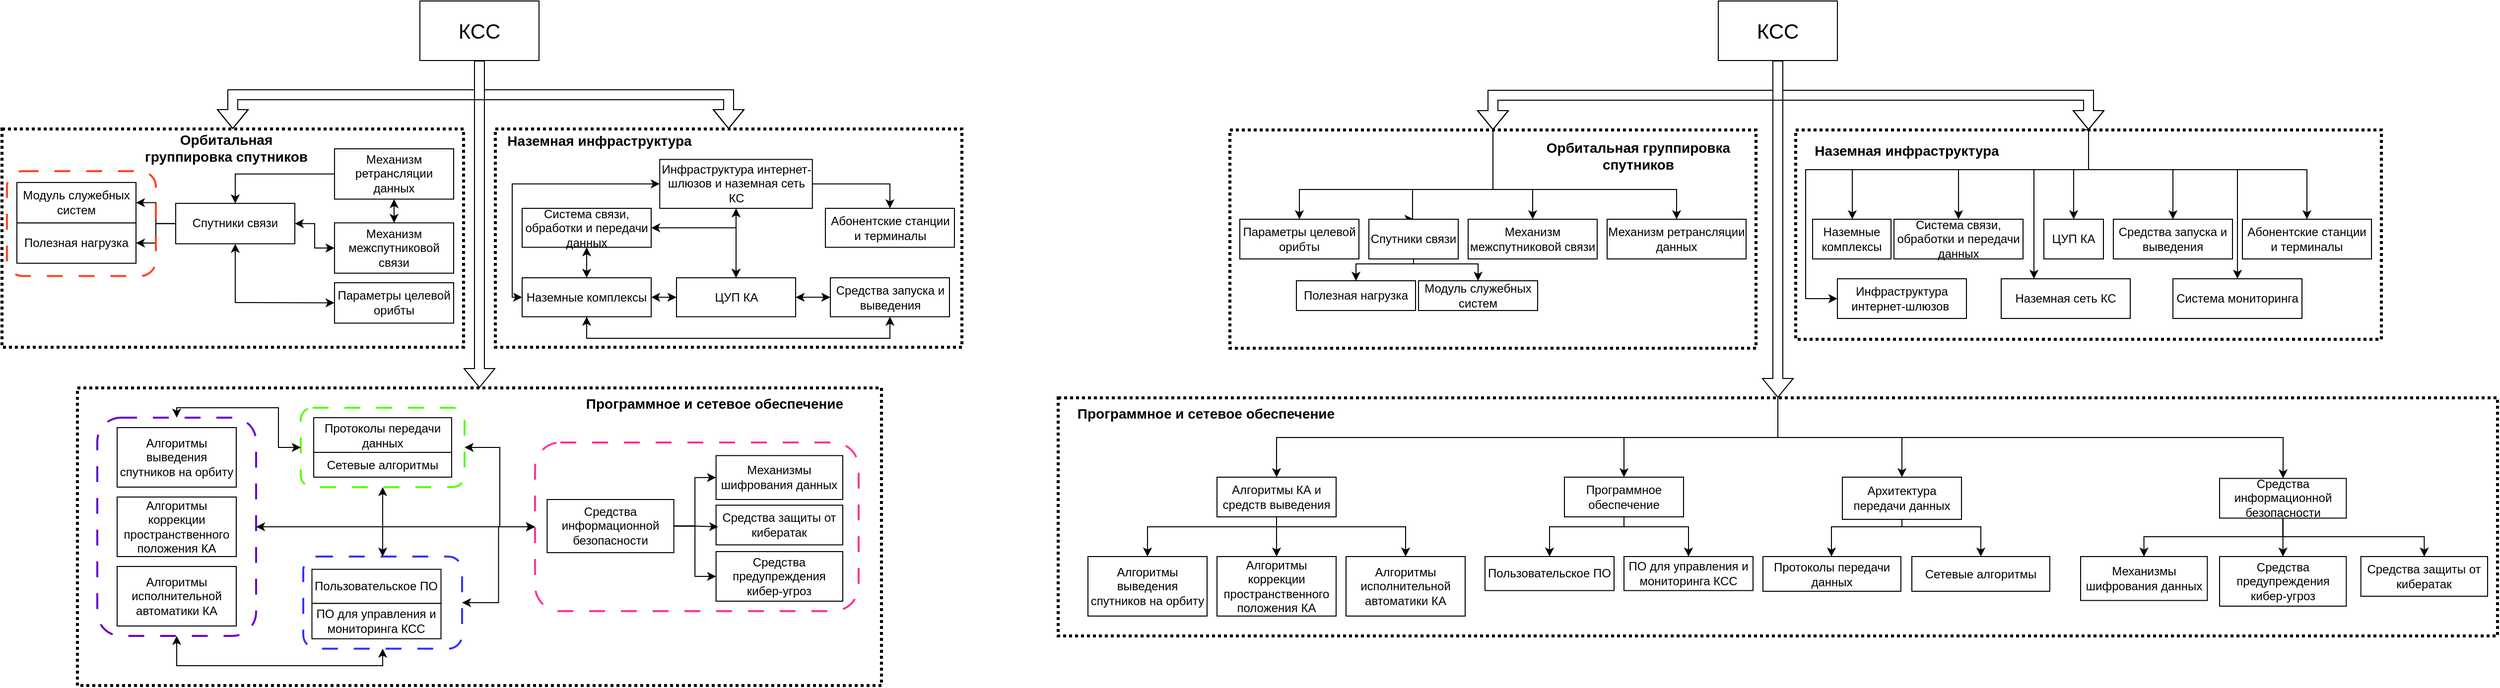 <mxfile version="24.7.14">
  <diagram name="Страница — 1" id="jk7Gp_ShFf1EGiZC76RD">
    <mxGraphModel dx="1634" dy="657" grid="1" gridSize="10" guides="1" tooltips="1" connect="1" arrows="1" fold="1" page="0" pageScale="1" pageWidth="827" pageHeight="1169" math="0" shadow="0">
      <root>
        <mxCell id="0" />
        <mxCell id="1" parent="0" />
        <mxCell id="mWvDDhN56M6IgN8WE3Ld-3" value="" style="rounded=0;whiteSpace=wrap;html=1;fillColor=none;dashed=1;dashPattern=1 1;strokeWidth=3;" parent="1" vertex="1">
          <mxGeometry x="1740" y="210" width="590" height="211" as="geometry" />
        </mxCell>
        <mxCell id="oT39nbBuMpAFQhDl_KzM-54" style="edgeStyle=orthogonalEdgeStyle;rounded=0;orthogonalLoop=1;jettySize=auto;html=1;exitX=0.5;exitY=0;exitDx=0;exitDy=0;entryX=0.5;entryY=0;entryDx=0;entryDy=0;" edge="1" parent="1" source="mWvDDhN56M6IgN8WE3Ld-3" target="mWvDDhN56M6IgN8WE3Ld-14">
          <mxGeometry relative="1" as="geometry">
            <mxPoint x="2032.0" y="210" as="sourcePoint" />
            <mxPoint x="1912" y="300" as="targetPoint" />
            <Array as="points">
              <mxPoint x="2035" y="250" />
              <mxPoint x="1904" y="250" />
            </Array>
          </mxGeometry>
        </mxCell>
        <mxCell id="oT39nbBuMpAFQhDl_KzM-52" style="edgeStyle=orthogonalEdgeStyle;rounded=0;orthogonalLoop=1;jettySize=auto;html=1;exitX=0.5;exitY=0;exitDx=0;exitDy=0;entryX=0.5;entryY=0;entryDx=0;entryDy=0;" edge="1" parent="1" source="mWvDDhN56M6IgN8WE3Ld-3" target="mWvDDhN56M6IgN8WE3Ld-6">
          <mxGeometry relative="1" as="geometry">
            <mxPoint x="2045.0" y="214.48" as="sourcePoint" />
            <mxPoint x="1809.5" y="304.48" as="targetPoint" />
            <Array as="points">
              <mxPoint x="2035" y="250" />
              <mxPoint x="1797" y="250" />
              <mxPoint x="1797" y="300" />
            </Array>
          </mxGeometry>
        </mxCell>
        <mxCell id="oT39nbBuMpAFQhDl_KzM-53" style="edgeStyle=orthogonalEdgeStyle;rounded=0;orthogonalLoop=1;jettySize=auto;html=1;exitX=0.5;exitY=0;exitDx=0;exitDy=0;entryX=0;entryY=0.5;entryDx=0;entryDy=0;" edge="1" parent="1" source="mWvDDhN56M6IgN8WE3Ld-3" target="mWvDDhN56M6IgN8WE3Ld-8">
          <mxGeometry relative="1" as="geometry">
            <Array as="points">
              <mxPoint x="2035" y="250" />
              <mxPoint x="1750" y="250" />
              <mxPoint x="1750" y="380" />
            </Array>
          </mxGeometry>
        </mxCell>
        <mxCell id="Gya7H7WJJC5GkP-YN24k-32" value="" style="group;strokeWidth=4;" parent="1" vertex="1" connectable="0">
          <mxGeometry x="430" y="209" width="470" height="220" as="geometry" />
        </mxCell>
        <mxCell id="Gya7H7WJJC5GkP-YN24k-15" value="" style="rounded=0;whiteSpace=wrap;html=1;fillColor=none;dashed=1;dashPattern=1 1;strokeWidth=3;" parent="Gya7H7WJJC5GkP-YN24k-32" vertex="1">
          <mxGeometry width="470" height="220" as="geometry" />
        </mxCell>
        <mxCell id="Gya7H7WJJC5GkP-YN24k-16" value="&lt;b&gt;&lt;font style=&quot;font-size: 14px;&quot;&gt;Наземная инфраструктура&lt;/font&gt;&lt;/b&gt;" style="rounded=0;whiteSpace=wrap;html=1;fillColor=none;strokeColor=none;" parent="Gya7H7WJJC5GkP-YN24k-32" vertex="1">
          <mxGeometry x="10" width="190" height="23.57" as="geometry" />
        </mxCell>
        <mxCell id="Gya7H7WJJC5GkP-YN24k-17" value="ЦУП КА" style="rounded=0;whiteSpace=wrap;html=1;" parent="Gya7H7WJJC5GkP-YN24k-32" vertex="1">
          <mxGeometry x="182.5" y="150.001" width="120" height="39.286" as="geometry" />
        </mxCell>
        <mxCell id="Gya7H7WJJC5GkP-YN24k-18" value="Наземные комплексы" style="rounded=0;whiteSpace=wrap;html=1;" parent="Gya7H7WJJC5GkP-YN24k-32" vertex="1">
          <mxGeometry x="27" y="150" width="130" height="39.29" as="geometry" />
        </mxCell>
        <mxCell id="Gya7H7WJJC5GkP-YN24k-149" style="edgeStyle=orthogonalEdgeStyle;rounded=0;orthogonalLoop=1;jettySize=auto;html=1;exitX=1;exitY=0.5;exitDx=0;exitDy=0;entryX=0.5;entryY=0;entryDx=0;entryDy=0;" parent="Gya7H7WJJC5GkP-YN24k-32" source="Gya7H7WJJC5GkP-YN24k-19" target="Gya7H7WJJC5GkP-YN24k-23" edge="1">
          <mxGeometry relative="1" as="geometry" />
        </mxCell>
        <mxCell id="Gya7H7WJJC5GkP-YN24k-19" value="Инфраструктура интернет-шлюзов и наземная сеть КС" style="rounded=0;whiteSpace=wrap;html=1;" parent="Gya7H7WJJC5GkP-YN24k-32" vertex="1">
          <mxGeometry x="165.63" y="30.71" width="153.75" height="49.29" as="geometry" />
        </mxCell>
        <mxCell id="Gya7H7WJJC5GkP-YN24k-23" value="Абонентские станции и терминалы" style="rounded=0;whiteSpace=wrap;html=1;" parent="Gya7H7WJJC5GkP-YN24k-32" vertex="1">
          <mxGeometry x="332.5" y="79.999" width="130" height="39.286" as="geometry" />
        </mxCell>
        <mxCell id="Gya7H7WJJC5GkP-YN24k-46" value="Средства запуска и выведения" style="rounded=0;whiteSpace=wrap;html=1;" parent="Gya7H7WJJC5GkP-YN24k-32" vertex="1">
          <mxGeometry x="337.5" y="150.001" width="120" height="39.286" as="geometry" />
        </mxCell>
        <mxCell id="Gya7H7WJJC5GkP-YN24k-71" value="" style="endArrow=classic;startArrow=classic;html=1;rounded=0;entryX=0.5;entryY=0;entryDx=0;entryDy=0;exitX=0.5;exitY=1;exitDx=0;exitDy=0;" parent="Gya7H7WJJC5GkP-YN24k-32" source="Gya7H7WJJC5GkP-YN24k-19" target="Gya7H7WJJC5GkP-YN24k-17" edge="1">
          <mxGeometry width="50" height="50" relative="1" as="geometry">
            <mxPoint x="-280" y="335" as="sourcePoint" />
            <mxPoint x="-230" y="285" as="targetPoint" />
          </mxGeometry>
        </mxCell>
        <mxCell id="Gya7H7WJJC5GkP-YN24k-72" value="" style="endArrow=classic;startArrow=classic;html=1;rounded=0;entryX=1;entryY=0.5;entryDx=0;entryDy=0;exitX=0;exitY=0.5;exitDx=0;exitDy=0;" parent="Gya7H7WJJC5GkP-YN24k-32" source="Gya7H7WJJC5GkP-YN24k-17" target="Gya7H7WJJC5GkP-YN24k-18" edge="1">
          <mxGeometry width="50" height="50" relative="1" as="geometry">
            <mxPoint x="150" y="185" as="sourcePoint" />
            <mxPoint x="200" y="135" as="targetPoint" />
          </mxGeometry>
        </mxCell>
        <mxCell id="Gya7H7WJJC5GkP-YN24k-73" value="" style="endArrow=classic;startArrow=classic;html=1;rounded=0;entryX=0;entryY=0.5;entryDx=0;entryDy=0;exitX=1;exitY=0.5;exitDx=0;exitDy=0;" parent="Gya7H7WJJC5GkP-YN24k-32" source="Gya7H7WJJC5GkP-YN24k-17" target="Gya7H7WJJC5GkP-YN24k-46" edge="1">
          <mxGeometry width="50" height="50" relative="1" as="geometry">
            <mxPoint x="280" y="175" as="sourcePoint" />
            <mxPoint x="330" y="125" as="targetPoint" />
          </mxGeometry>
        </mxCell>
        <mxCell id="Gya7H7WJJC5GkP-YN24k-135" value="Система связи, обработки и передачи данных" style="rounded=0;whiteSpace=wrap;html=1;" parent="Gya7H7WJJC5GkP-YN24k-32" vertex="1">
          <mxGeometry x="27" y="80" width="130" height="39.28" as="geometry" />
        </mxCell>
        <mxCell id="Gya7H7WJJC5GkP-YN24k-137" value="" style="endArrow=classic;startArrow=classic;html=1;rounded=0;exitX=1;exitY=0.5;exitDx=0;exitDy=0;entryX=0.5;entryY=0;entryDx=0;entryDy=0;edgeStyle=orthogonalEdgeStyle;" parent="Gya7H7WJJC5GkP-YN24k-32" source="Gya7H7WJJC5GkP-YN24k-135" target="Gya7H7WJJC5GkP-YN24k-17" edge="1">
          <mxGeometry width="50" height="50" relative="1" as="geometry">
            <mxPoint x="190" y="135" as="sourcePoint" />
            <mxPoint x="240" y="85" as="targetPoint" />
          </mxGeometry>
        </mxCell>
        <mxCell id="Gya7H7WJJC5GkP-YN24k-138" value="" style="endArrow=classic;startArrow=classic;html=1;rounded=0;entryX=0.5;entryY=1;entryDx=0;entryDy=0;exitX=0.5;exitY=0;exitDx=0;exitDy=0;" parent="Gya7H7WJJC5GkP-YN24k-32" source="Gya7H7WJJC5GkP-YN24k-18" target="Gya7H7WJJC5GkP-YN24k-135" edge="1">
          <mxGeometry width="50" height="50" relative="1" as="geometry">
            <mxPoint x="60" y="165" as="sourcePoint" />
            <mxPoint x="110" y="115" as="targetPoint" />
          </mxGeometry>
        </mxCell>
        <mxCell id="bvQPDH8N0JkaW80LearX-1" value="" style="endArrow=classic;startArrow=classic;html=1;rounded=0;entryX=0;entryY=0.5;entryDx=0;entryDy=0;exitX=0;exitY=0.5;exitDx=0;exitDy=0;edgeStyle=orthogonalEdgeStyle;" parent="Gya7H7WJJC5GkP-YN24k-32" source="Gya7H7WJJC5GkP-YN24k-18" target="Gya7H7WJJC5GkP-YN24k-19" edge="1">
          <mxGeometry width="50" height="50" relative="1" as="geometry">
            <mxPoint x="120" y="101" as="sourcePoint" />
            <mxPoint x="170" y="51" as="targetPoint" />
          </mxGeometry>
        </mxCell>
        <mxCell id="bvQPDH8N0JkaW80LearX-2" value="" style="endArrow=classic;startArrow=classic;html=1;rounded=0;entryX=0.5;entryY=1;entryDx=0;entryDy=0;exitX=0.5;exitY=1;exitDx=0;exitDy=0;edgeStyle=orthogonalEdgeStyle;" parent="Gya7H7WJJC5GkP-YN24k-32" source="Gya7H7WJJC5GkP-YN24k-18" target="Gya7H7WJJC5GkP-YN24k-46" edge="1">
          <mxGeometry width="50" height="50" relative="1" as="geometry">
            <mxPoint x="260" y="191" as="sourcePoint" />
            <mxPoint x="310" y="141" as="targetPoint" />
            <Array as="points">
              <mxPoint x="92" y="211" />
              <mxPoint x="398" y="211" />
            </Array>
          </mxGeometry>
        </mxCell>
        <mxCell id="Gya7H7WJJC5GkP-YN24k-130" value="" style="group" parent="1" vertex="1" connectable="0">
          <mxGeometry x="9" y="470" width="810" height="300" as="geometry" />
        </mxCell>
        <mxCell id="Gya7H7WJJC5GkP-YN24k-67" value="" style="group" parent="Gya7H7WJJC5GkP-YN24k-130" vertex="1" connectable="0">
          <mxGeometry width="810" height="300" as="geometry" />
        </mxCell>
        <mxCell id="Gya7H7WJJC5GkP-YN24k-34" value="" style="rounded=0;whiteSpace=wrap;html=1;fillColor=none;dashed=1;dashPattern=1 1;strokeWidth=3;" parent="Gya7H7WJJC5GkP-YN24k-67" vertex="1">
          <mxGeometry width="810" height="300" as="geometry" />
        </mxCell>
        <mxCell id="Gya7H7WJJC5GkP-YN24k-35" value="&lt;b&gt;&lt;font style=&quot;font-size: 14px;&quot;&gt;Программное и сетевое обеспечение&lt;/font&gt;&lt;/b&gt;" style="rounded=0;whiteSpace=wrap;html=1;fillColor=none;strokeColor=none;" parent="Gya7H7WJJC5GkP-YN24k-67" vertex="1">
          <mxGeometry x="511.002" y="0.004" width="261.588" height="32.143" as="geometry" />
        </mxCell>
        <mxCell id="Gya7H7WJJC5GkP-YN24k-80" value="" style="group" parent="Gya7H7WJJC5GkP-YN24k-130" vertex="1" connectable="0">
          <mxGeometry x="20" y="30" width="160" height="220" as="geometry" />
        </mxCell>
        <mxCell id="Gya7H7WJJC5GkP-YN24k-78" value="" style="rounded=1;whiteSpace=wrap;html=1;fillColor=none;strokeColor=#6600CC;strokeWidth=2;dashed=1;dashPattern=8 8;" parent="Gya7H7WJJC5GkP-YN24k-80" vertex="1">
          <mxGeometry width="160" height="220" as="geometry" />
        </mxCell>
        <mxCell id="Gya7H7WJJC5GkP-YN24k-76" value="Алгоритмы выведения спутников на орбиту" style="rounded=0;whiteSpace=wrap;html=1;" parent="Gya7H7WJJC5GkP-YN24k-80" vertex="1">
          <mxGeometry x="20" y="10" width="120" height="60" as="geometry" />
        </mxCell>
        <mxCell id="Gya7H7WJJC5GkP-YN24k-77" value="Алгоритмы коррекции пространственного положения КА" style="rounded=0;whiteSpace=wrap;html=1;" parent="Gya7H7WJJC5GkP-YN24k-80" vertex="1">
          <mxGeometry x="20" y="80" width="120" height="60" as="geometry" />
        </mxCell>
        <mxCell id="Gya7H7WJJC5GkP-YN24k-79" value="Алгоритмы исполнительной автоматики КА" style="rounded=0;whiteSpace=wrap;html=1;" parent="Gya7H7WJJC5GkP-YN24k-80" vertex="1">
          <mxGeometry x="20" y="150" width="120" height="60" as="geometry" />
        </mxCell>
        <mxCell id="Gya7H7WJJC5GkP-YN24k-57" value="" style="group" parent="Gya7H7WJJC5GkP-YN24k-130" vertex="1" connectable="0">
          <mxGeometry x="225" y="170" width="162.5" height="92.86" as="geometry" />
        </mxCell>
        <mxCell id="Gya7H7WJJC5GkP-YN24k-54" value="" style="rounded=1;whiteSpace=wrap;html=1;dashed=1;strokeColor=#3333FF;fillColor=none;dashPattern=8 8;strokeWidth=2;" parent="Gya7H7WJJC5GkP-YN24k-57" vertex="1">
          <mxGeometry x="2.5" width="160" height="92.86" as="geometry" />
        </mxCell>
        <mxCell id="Gya7H7WJJC5GkP-YN24k-40" value="ПО для управления и мониторинга КСС" style="rounded=0;whiteSpace=wrap;html=1;" parent="Gya7H7WJJC5GkP-YN24k-57" vertex="1">
          <mxGeometry x="11.25" y="47.15" width="130" height="35.71" as="geometry" />
        </mxCell>
        <mxCell id="Gya7H7WJJC5GkP-YN24k-39" value="Пользовательское ПО" style="rounded=0;whiteSpace=wrap;html=1;" parent="Gya7H7WJJC5GkP-YN24k-57" vertex="1">
          <mxGeometry x="11.25" y="12.86" width="130" height="34.28" as="geometry" />
        </mxCell>
        <mxCell id="Gya7H7WJJC5GkP-YN24k-66" value="" style="endArrow=classic;startArrow=classic;html=1;rounded=0;exitX=0.5;exitY=0;exitDx=0;exitDy=0;entryX=0.5;entryY=1;entryDx=0;entryDy=0;" parent="Gya7H7WJJC5GkP-YN24k-130" source="Gya7H7WJJC5GkP-YN24k-54" target="Gya7H7WJJC5GkP-YN24k-52" edge="1">
          <mxGeometry width="50" height="50" relative="1" as="geometry">
            <mxPoint x="500" y="110" as="sourcePoint" />
            <mxPoint x="320" y="120" as="targetPoint" />
          </mxGeometry>
        </mxCell>
        <mxCell id="Gya7H7WJJC5GkP-YN24k-124" style="edgeStyle=orthogonalEdgeStyle;rounded=0;orthogonalLoop=1;jettySize=auto;html=1;entryX=0;entryY=0.5;entryDx=0;entryDy=0;startArrow=classic;startFill=1;" parent="Gya7H7WJJC5GkP-YN24k-130" source="Gya7H7WJJC5GkP-YN24k-52" target="Gya7H7WJJC5GkP-YN24k-63" edge="1">
          <mxGeometry relative="1" as="geometry" />
        </mxCell>
        <mxCell id="Gya7H7WJJC5GkP-YN24k-52" value="" style="rounded=1;whiteSpace=wrap;html=1;fillColor=none;strokeColor=#58FF05;strokeWidth=2;dashed=1;dashPattern=8 8;" parent="Gya7H7WJJC5GkP-YN24k-130" vertex="1">
          <mxGeometry x="225" y="20" width="165" height="80" as="geometry" />
        </mxCell>
        <mxCell id="Gya7H7WJJC5GkP-YN24k-36" value="Протоколы передачи данных" style="rounded=0;whiteSpace=wrap;html=1;" parent="Gya7H7WJJC5GkP-YN24k-130" vertex="1">
          <mxGeometry x="238.026" y="30" width="138.947" height="35" as="geometry" />
        </mxCell>
        <mxCell id="Gya7H7WJJC5GkP-YN24k-37" value="Сетевые алгоритмы" style="rounded=0;whiteSpace=wrap;html=1;" parent="Gya7H7WJJC5GkP-YN24k-130" vertex="1">
          <mxGeometry x="238.026" y="65" width="138.947" height="25" as="geometry" />
        </mxCell>
        <mxCell id="Gya7H7WJJC5GkP-YN24k-122" value="" style="group" parent="Gya7H7WJJC5GkP-YN24k-130" vertex="1" connectable="0">
          <mxGeometry x="461" y="55" width="326" height="170" as="geometry" />
        </mxCell>
        <mxCell id="Gya7H7WJJC5GkP-YN24k-63" value="" style="rounded=1;whiteSpace=wrap;html=1;gradientColor=none;fillColor=none;strokeWidth=2;dashed=1;strokeColor=#FF3399;dashPattern=8 8;" parent="Gya7H7WJJC5GkP-YN24k-122" vertex="1">
          <mxGeometry width="326" height="170" as="geometry" />
        </mxCell>
        <mxCell id="Gya7H7WJJC5GkP-YN24k-41" value="Механизмы шифрования данных" style="whiteSpace=wrap;html=1;rounded=0;" parent="Gya7H7WJJC5GkP-YN24k-122" vertex="1">
          <mxGeometry x="182.342" y="13.22" width="127.66" height="44.28" as="geometry" />
        </mxCell>
        <mxCell id="Gya7H7WJJC5GkP-YN24k-44" value="Средства защиты от кибератак" style="whiteSpace=wrap;html=1;rounded=0;container=0;" parent="Gya7H7WJJC5GkP-YN24k-122" vertex="1">
          <mxGeometry x="182.342" y="63.22" width="127.66" height="40" as="geometry" />
        </mxCell>
        <mxCell id="Gya7H7WJJC5GkP-YN24k-120" style="edgeStyle=orthogonalEdgeStyle;rounded=0;orthogonalLoop=1;jettySize=auto;html=1;entryX=0;entryY=0.5;entryDx=0;entryDy=0;" parent="Gya7H7WJJC5GkP-YN24k-122" source="Gya7H7WJJC5GkP-YN24k-38" target="Gya7H7WJJC5GkP-YN24k-116" edge="1">
          <mxGeometry relative="1" as="geometry" />
        </mxCell>
        <mxCell id="Gya7H7WJJC5GkP-YN24k-121" style="edgeStyle=orthogonalEdgeStyle;rounded=0;orthogonalLoop=1;jettySize=auto;html=1;entryX=0;entryY=0.5;entryDx=0;entryDy=0;" parent="Gya7H7WJJC5GkP-YN24k-122" source="Gya7H7WJJC5GkP-YN24k-38" target="Gya7H7WJJC5GkP-YN24k-41" edge="1">
          <mxGeometry relative="1" as="geometry" />
        </mxCell>
        <mxCell id="Gya7H7WJJC5GkP-YN24k-38" value="Средства информационной безопасности" style="rounded=0;whiteSpace=wrap;html=1;" parent="Gya7H7WJJC5GkP-YN24k-122" vertex="1">
          <mxGeometry x="12.169" y="57.497" width="127.66" height="53.571" as="geometry" />
        </mxCell>
        <mxCell id="Gya7H7WJJC5GkP-YN24k-116" value="Средства предупреждения кибер-угроз" style="whiteSpace=wrap;html=1;rounded=0;" parent="Gya7H7WJJC5GkP-YN24k-122" vertex="1">
          <mxGeometry x="182.342" y="110" width="127.66" height="50" as="geometry" />
        </mxCell>
        <mxCell id="Gya7H7WJJC5GkP-YN24k-119" style="edgeStyle=orthogonalEdgeStyle;rounded=0;orthogonalLoop=1;jettySize=auto;html=1;entryX=0.017;entryY=0.548;entryDx=0;entryDy=0;entryPerimeter=0;" parent="Gya7H7WJJC5GkP-YN24k-122" source="Gya7H7WJJC5GkP-YN24k-38" target="Gya7H7WJJC5GkP-YN24k-44" edge="1">
          <mxGeometry relative="1" as="geometry" />
        </mxCell>
        <mxCell id="Gya7H7WJJC5GkP-YN24k-126" style="edgeStyle=orthogonalEdgeStyle;rounded=0;orthogonalLoop=1;jettySize=auto;html=1;entryX=0;entryY=0.5;entryDx=0;entryDy=0;startArrow=classic;startFill=1;" parent="Gya7H7WJJC5GkP-YN24k-130" source="Gya7H7WJJC5GkP-YN24k-54" target="Gya7H7WJJC5GkP-YN24k-63" edge="1">
          <mxGeometry relative="1" as="geometry" />
        </mxCell>
        <mxCell id="Gya7H7WJJC5GkP-YN24k-127" value="" style="endArrow=classic;startArrow=classic;html=1;rounded=0;entryX=0;entryY=0.5;entryDx=0;entryDy=0;exitX=0.5;exitY=0;exitDx=0;exitDy=0;edgeStyle=orthogonalEdgeStyle;" parent="Gya7H7WJJC5GkP-YN24k-130" source="Gya7H7WJJC5GkP-YN24k-78" target="Gya7H7WJJC5GkP-YN24k-52" edge="1">
          <mxGeometry width="50" height="50" relative="1" as="geometry">
            <mxPoint x="150" as="sourcePoint" />
            <mxPoint x="200" y="-50" as="targetPoint" />
          </mxGeometry>
        </mxCell>
        <mxCell id="Gya7H7WJJC5GkP-YN24k-128" value="" style="endArrow=classic;startArrow=classic;html=1;rounded=0;entryX=0.5;entryY=1;entryDx=0;entryDy=0;exitX=0.5;exitY=1;exitDx=0;exitDy=0;edgeStyle=orthogonalEdgeStyle;" parent="Gya7H7WJJC5GkP-YN24k-130" source="Gya7H7WJJC5GkP-YN24k-78" target="Gya7H7WJJC5GkP-YN24k-54" edge="1">
          <mxGeometry width="50" height="50" relative="1" as="geometry">
            <mxPoint x="270" y="310" as="sourcePoint" />
            <mxPoint x="320" y="260" as="targetPoint" />
            <Array as="points">
              <mxPoint x="100" y="280" />
              <mxPoint x="307" y="280" />
            </Array>
          </mxGeometry>
        </mxCell>
        <mxCell id="Gya7H7WJJC5GkP-YN24k-129" value="" style="endArrow=classic;startArrow=classic;html=1;rounded=0;exitX=1;exitY=0.5;exitDx=0;exitDy=0;entryX=0;entryY=0.5;entryDx=0;entryDy=0;" parent="Gya7H7WJJC5GkP-YN24k-130" source="Gya7H7WJJC5GkP-YN24k-78" target="Gya7H7WJJC5GkP-YN24k-63" edge="1">
          <mxGeometry width="50" height="50" relative="1" as="geometry">
            <mxPoint x="20" y="450" as="sourcePoint" />
            <mxPoint x="70" y="400" as="targetPoint" />
          </mxGeometry>
        </mxCell>
        <mxCell id="Gya7H7WJJC5GkP-YN24k-143" value="" style="group;strokeWidth=4;" parent="1" vertex="1" connectable="0">
          <mxGeometry x="-67" y="209" width="465" height="220" as="geometry" />
        </mxCell>
        <mxCell id="Gya7H7WJJC5GkP-YN24k-4" value="Полезная нагрузка" style="rounded=0;whiteSpace=wrap;html=1;" parent="Gya7H7WJJC5GkP-YN24k-143" vertex="1">
          <mxGeometry x="15" y="94.646" width="120" height="40.714" as="geometry" />
        </mxCell>
        <mxCell id="Gya7H7WJJC5GkP-YN24k-6" value="Модуль служебных систем" style="rounded=0;whiteSpace=wrap;html=1;" parent="Gya7H7WJJC5GkP-YN24k-143" vertex="1">
          <mxGeometry x="15" y="53.931" width="120" height="40.714" as="geometry" />
        </mxCell>
        <mxCell id="Gya7H7WJJC5GkP-YN24k-13" value="" style="endArrow=classic;startArrow=classic;html=1;rounded=0;entryX=0.5;entryY=1;entryDx=0;entryDy=0;" parent="Gya7H7WJJC5GkP-YN24k-143" source="Gya7H7WJJC5GkP-YN24k-2" target="Gya7H7WJJC5GkP-YN24k-3" edge="1">
          <mxGeometry width="50" height="50" relative="1" as="geometry">
            <mxPoint x="195" y="142.143" as="sourcePoint" />
            <mxPoint x="245" y="108.214" as="targetPoint" />
            <Array as="points">
              <mxPoint x="235" y="175" />
            </Array>
          </mxGeometry>
        </mxCell>
        <mxCell id="Gya7H7WJJC5GkP-YN24k-5" value="" style="edgeStyle=orthogonalEdgeStyle;rounded=0;orthogonalLoop=1;jettySize=auto;html=1;" parent="Gya7H7WJJC5GkP-YN24k-143" source="Gya7H7WJJC5GkP-YN24k-3" target="Gya7H7WJJC5GkP-YN24k-4" edge="1">
          <mxGeometry relative="1" as="geometry" />
        </mxCell>
        <mxCell id="Gya7H7WJJC5GkP-YN24k-7" value="" style="edgeStyle=orthogonalEdgeStyle;rounded=0;orthogonalLoop=1;jettySize=auto;html=1;entryX=1;entryY=0.5;entryDx=0;entryDy=0;" parent="Gya7H7WJJC5GkP-YN24k-143" source="Gya7H7WJJC5GkP-YN24k-3" target="Gya7H7WJJC5GkP-YN24k-6" edge="1">
          <mxGeometry relative="1" as="geometry" />
        </mxCell>
        <mxCell id="Gya7H7WJJC5GkP-YN24k-14" value="" style="endArrow=classic;startArrow=classic;html=1;rounded=0;entryX=0;entryY=0.5;entryDx=0;entryDy=0;exitX=1;exitY=0.5;exitDx=0;exitDy=0;edgeStyle=orthogonalEdgeStyle;" parent="Gya7H7WJJC5GkP-YN24k-143" source="Gya7H7WJJC5GkP-YN24k-3" target="Gya7H7WJJC5GkP-YN24k-8" edge="1">
          <mxGeometry width="50" height="50" relative="1" as="geometry">
            <mxPoint x="245" y="135.357" as="sourcePoint" />
            <mxPoint x="245" y="108.214" as="targetPoint" />
          </mxGeometry>
        </mxCell>
        <mxCell id="Gya7H7WJJC5GkP-YN24k-2" value="Параметры целевой орибты" style="rounded=0;whiteSpace=wrap;html=1;" parent="Gya7H7WJJC5GkP-YN24k-143" vertex="1">
          <mxGeometry x="335" y="155.001" width="120" height="40.714" as="geometry" />
        </mxCell>
        <mxCell id="Gya7H7WJJC5GkP-YN24k-133" style="edgeStyle=orthogonalEdgeStyle;rounded=0;orthogonalLoop=1;jettySize=auto;html=1;exitX=0.5;exitY=0;exitDx=0;exitDy=0;startArrow=classic;startFill=1;" parent="Gya7H7WJJC5GkP-YN24k-143" source="Gya7H7WJJC5GkP-YN24k-8" target="Gya7H7WJJC5GkP-YN24k-132" edge="1">
          <mxGeometry relative="1" as="geometry" />
        </mxCell>
        <mxCell id="Gya7H7WJJC5GkP-YN24k-8" value="Механизм межспутниковой связи" style="rounded=0;whiteSpace=wrap;html=1;" parent="Gya7H7WJJC5GkP-YN24k-143" vertex="1">
          <mxGeometry x="335" y="94.65" width="120" height="50.72" as="geometry" />
        </mxCell>
        <mxCell id="Gya7H7WJJC5GkP-YN24k-3" value="Спутники связи" style="rounded=0;whiteSpace=wrap;html=1;" parent="Gya7H7WJJC5GkP-YN24k-143" vertex="1">
          <mxGeometry x="175" y="75.004" width="120" height="40.714" as="geometry" />
        </mxCell>
        <mxCell id="Gya7H7WJJC5GkP-YN24k-134" style="edgeStyle=orthogonalEdgeStyle;rounded=0;orthogonalLoop=1;jettySize=auto;html=1;exitX=0;exitY=0.5;exitDx=0;exitDy=0;" parent="Gya7H7WJJC5GkP-YN24k-143" source="Gya7H7WJJC5GkP-YN24k-132" target="Gya7H7WJJC5GkP-YN24k-3" edge="1">
          <mxGeometry relative="1" as="geometry" />
        </mxCell>
        <mxCell id="Gya7H7WJJC5GkP-YN24k-132" value="Механизм ретрансляции данных" style="rounded=0;whiteSpace=wrap;html=1;" parent="Gya7H7WJJC5GkP-YN24k-143" vertex="1">
          <mxGeometry x="335" y="20" width="120" height="50.72" as="geometry" />
        </mxCell>
        <mxCell id="Gya7H7WJJC5GkP-YN24k-1" value="" style="rounded=0;whiteSpace=wrap;html=1;fillColor=none;dashed=1;dashPattern=1 1;strokeWidth=3;" parent="Gya7H7WJJC5GkP-YN24k-143" vertex="1">
          <mxGeometry width="465" height="220" as="geometry" />
        </mxCell>
        <mxCell id="Gya7H7WJJC5GkP-YN24k-49" value="" style="rounded=1;whiteSpace=wrap;html=1;fillColor=none;strokeColor=#FF441F;strokeWidth=2;dashed=1;dashPattern=8 8;" parent="Gya7H7WJJC5GkP-YN24k-143" vertex="1">
          <mxGeometry x="5" y="42.51" width="150" height="105.71" as="geometry" />
        </mxCell>
        <mxCell id="Gya7H7WJJC5GkP-YN24k-10" value="&lt;b&gt;&lt;font style=&quot;font-size: 14px;&quot;&gt;Орбитальная группировка спутников&lt;/font&gt;&lt;/b&gt;" style="rounded=0;whiteSpace=wrap;html=1;fillColor=none;strokeColor=none;" parent="Gya7H7WJJC5GkP-YN24k-143" vertex="1">
          <mxGeometry x="141" y="9.0" width="170" height="20.357" as="geometry" />
        </mxCell>
        <mxCell id="Gya7H7WJJC5GkP-YN24k-146" style="edgeStyle=orthogonalEdgeStyle;rounded=0;orthogonalLoop=1;jettySize=auto;html=1;startArrow=none;startFill=0;shape=flexArrow;" parent="1" source="Gya7H7WJJC5GkP-YN24k-144" target="Gya7H7WJJC5GkP-YN24k-34" edge="1">
          <mxGeometry relative="1" as="geometry" />
        </mxCell>
        <mxCell id="Gya7H7WJJC5GkP-YN24k-147" style="edgeStyle=orthogonalEdgeStyle;rounded=0;orthogonalLoop=1;jettySize=auto;html=1;exitX=0.5;exitY=1;exitDx=0;exitDy=0;entryX=0.5;entryY=0;entryDx=0;entryDy=0;shape=flexArrow;" parent="1" source="Gya7H7WJJC5GkP-YN24k-144" target="Gya7H7WJJC5GkP-YN24k-1" edge="1">
          <mxGeometry relative="1" as="geometry" />
        </mxCell>
        <mxCell id="Gya7H7WJJC5GkP-YN24k-148" style="edgeStyle=orthogonalEdgeStyle;rounded=0;orthogonalLoop=1;jettySize=auto;html=1;exitX=0.5;exitY=1;exitDx=0;exitDy=0;entryX=0.5;entryY=0;entryDx=0;entryDy=0;shape=flexArrow;" parent="1" source="Gya7H7WJJC5GkP-YN24k-144" target="Gya7H7WJJC5GkP-YN24k-15" edge="1">
          <mxGeometry relative="1" as="geometry" />
        </mxCell>
        <mxCell id="Gya7H7WJJC5GkP-YN24k-144" value="&lt;font style=&quot;font-size: 21px;&quot;&gt;КСС&lt;/font&gt;" style="rounded=0;whiteSpace=wrap;html=1;" parent="1" vertex="1">
          <mxGeometry x="354" y="80" width="120" height="60" as="geometry" />
        </mxCell>
        <mxCell id="mWvDDhN56M6IgN8WE3Ld-67" style="edgeStyle=orthogonalEdgeStyle;rounded=0;orthogonalLoop=1;jettySize=auto;html=1;exitX=0.5;exitY=1;exitDx=0;exitDy=0;shape=flexArrow;" parent="1" source="mWvDDhN56M6IgN8WE3Ld-69" target="mWvDDhN56M6IgN8WE3Ld-63" edge="1">
          <mxGeometry relative="1" as="geometry" />
        </mxCell>
        <mxCell id="mWvDDhN56M6IgN8WE3Ld-68" style="edgeStyle=orthogonalEdgeStyle;rounded=0;orthogonalLoop=1;jettySize=auto;html=1;exitX=0.5;exitY=1;exitDx=0;exitDy=0;shape=flexArrow;" parent="1" source="mWvDDhN56M6IgN8WE3Ld-69" target="mWvDDhN56M6IgN8WE3Ld-3" edge="1">
          <mxGeometry relative="1" as="geometry" />
        </mxCell>
        <mxCell id="oT39nbBuMpAFQhDl_KzM-32" style="edgeStyle=orthogonalEdgeStyle;rounded=0;orthogonalLoop=1;jettySize=auto;html=1;entryX=0.5;entryY=0;entryDx=0;entryDy=0;shape=flexArrow;" edge="1" parent="1" source="mWvDDhN56M6IgN8WE3Ld-69" target="mWvDDhN56M6IgN8WE3Ld-21">
          <mxGeometry relative="1" as="geometry" />
        </mxCell>
        <mxCell id="mWvDDhN56M6IgN8WE3Ld-69" value="&lt;font style=&quot;font-size: 21px;&quot;&gt;КСС&lt;/font&gt;" style="rounded=0;whiteSpace=wrap;html=1;" parent="1" vertex="1">
          <mxGeometry x="1662" y="80" width="120" height="60" as="geometry" />
        </mxCell>
        <mxCell id="oT39nbBuMpAFQhDl_KzM-31" value="" style="group" vertex="1" connectable="0" parent="1">
          <mxGeometry x="997" y="480" width="1450" height="240" as="geometry" />
        </mxCell>
        <mxCell id="oT39nbBuMpAFQhDl_KzM-27" style="edgeStyle=orthogonalEdgeStyle;rounded=0;orthogonalLoop=1;jettySize=auto;html=1;exitX=0.5;exitY=0;exitDx=0;exitDy=0;entryX=0.5;entryY=0;entryDx=0;entryDy=0;" edge="1" parent="oT39nbBuMpAFQhDl_KzM-31" source="mWvDDhN56M6IgN8WE3Ld-21" target="mWvDDhN56M6IgN8WE3Ld-105">
          <mxGeometry relative="1" as="geometry">
            <Array as="points">
              <mxPoint x="725" y="40" />
              <mxPoint x="850" y="40" />
            </Array>
          </mxGeometry>
        </mxCell>
        <mxCell id="oT39nbBuMpAFQhDl_KzM-28" style="edgeStyle=orthogonalEdgeStyle;rounded=0;orthogonalLoop=1;jettySize=auto;html=1;exitX=0.5;exitY=0;exitDx=0;exitDy=0;" edge="1" parent="oT39nbBuMpAFQhDl_KzM-31" source="mWvDDhN56M6IgN8WE3Ld-21" target="mWvDDhN56M6IgN8WE3Ld-108">
          <mxGeometry relative="1" as="geometry">
            <Array as="points">
              <mxPoint x="725" y="40" />
              <mxPoint x="570" y="40" />
            </Array>
          </mxGeometry>
        </mxCell>
        <mxCell id="oT39nbBuMpAFQhDl_KzM-29" style="edgeStyle=orthogonalEdgeStyle;rounded=0;orthogonalLoop=1;jettySize=auto;html=1;exitX=0.5;exitY=0;exitDx=0;exitDy=0;" edge="1" parent="oT39nbBuMpAFQhDl_KzM-31" source="mWvDDhN56M6IgN8WE3Ld-21" target="mWvDDhN56M6IgN8WE3Ld-43">
          <mxGeometry relative="1" as="geometry">
            <Array as="points">
              <mxPoint x="725" y="40" />
              <mxPoint x="1234" y="40" />
            </Array>
          </mxGeometry>
        </mxCell>
        <mxCell id="oT39nbBuMpAFQhDl_KzM-30" style="edgeStyle=orthogonalEdgeStyle;rounded=0;orthogonalLoop=1;jettySize=auto;html=1;exitX=0.5;exitY=0;exitDx=0;exitDy=0;entryX=0.5;entryY=0;entryDx=0;entryDy=0;" edge="1" parent="oT39nbBuMpAFQhDl_KzM-31" source="mWvDDhN56M6IgN8WE3Ld-21" target="oT39nbBuMpAFQhDl_KzM-7">
          <mxGeometry relative="1" as="geometry">
            <Array as="points">
              <mxPoint x="725" y="40" />
              <mxPoint x="220" y="40" />
            </Array>
          </mxGeometry>
        </mxCell>
        <mxCell id="mWvDDhN56M6IgN8WE3Ld-21" value="" style="rounded=0;whiteSpace=wrap;html=1;fillColor=none;dashed=1;dashPattern=1 1;strokeWidth=3;container=0;" parent="oT39nbBuMpAFQhDl_KzM-31" vertex="1">
          <mxGeometry width="1450" height="240" as="geometry" />
        </mxCell>
        <mxCell id="mWvDDhN56M6IgN8WE3Ld-35" value="Протоколы передачи данных" style="rounded=0;whiteSpace=wrap;html=1;container=0;" parent="oT39nbBuMpAFQhDl_KzM-31" vertex="1">
          <mxGeometry x="709.996" y="160" width="138.947" height="35" as="geometry" />
        </mxCell>
        <mxCell id="mWvDDhN56M6IgN8WE3Ld-22" value="&lt;b&gt;&lt;font style=&quot;font-size: 14px;&quot;&gt;Программное и сетевое обеспечение&lt;/font&gt;&lt;/b&gt;" style="rounded=0;whiteSpace=wrap;html=1;fillColor=none;strokeColor=none;container=0;" parent="oT39nbBuMpAFQhDl_KzM-31" vertex="1">
          <mxGeometry x="18.412" y="0.004" width="261.588" height="32.143" as="geometry" />
        </mxCell>
        <mxCell id="mWvDDhN56M6IgN8WE3Ld-39" value="Механизмы шифрования данных" style="whiteSpace=wrap;html=1;rounded=0;container=0;" parent="oT39nbBuMpAFQhDl_KzM-31" vertex="1">
          <mxGeometry x="1030.002" y="160" width="127.66" height="44.28" as="geometry" />
        </mxCell>
        <mxCell id="mWvDDhN56M6IgN8WE3Ld-40" value="Средства защиты от кибератак" style="whiteSpace=wrap;html=1;rounded=0;container=0;" parent="oT39nbBuMpAFQhDl_KzM-31" vertex="1">
          <mxGeometry x="1312.342" y="160" width="127.66" height="40" as="geometry" />
        </mxCell>
        <mxCell id="oT39nbBuMpAFQhDl_KzM-15" style="edgeStyle=orthogonalEdgeStyle;rounded=0;orthogonalLoop=1;jettySize=auto;html=1;entryX=0.5;entryY=0;entryDx=0;entryDy=0;" edge="1" parent="oT39nbBuMpAFQhDl_KzM-31" source="mWvDDhN56M6IgN8WE3Ld-43" target="mWvDDhN56M6IgN8WE3Ld-39">
          <mxGeometry relative="1" as="geometry">
            <Array as="points">
              <mxPoint x="1234" y="140" />
              <mxPoint x="1094" y="140" />
            </Array>
          </mxGeometry>
        </mxCell>
        <mxCell id="oT39nbBuMpAFQhDl_KzM-16" style="edgeStyle=orthogonalEdgeStyle;rounded=0;orthogonalLoop=1;jettySize=auto;html=1;" edge="1" parent="oT39nbBuMpAFQhDl_KzM-31" source="mWvDDhN56M6IgN8WE3Ld-43" target="mWvDDhN56M6IgN8WE3Ld-44">
          <mxGeometry relative="1" as="geometry" />
        </mxCell>
        <mxCell id="oT39nbBuMpAFQhDl_KzM-19" style="edgeStyle=orthogonalEdgeStyle;rounded=0;orthogonalLoop=1;jettySize=auto;html=1;entryX=0.5;entryY=0;entryDx=0;entryDy=0;" edge="1" parent="oT39nbBuMpAFQhDl_KzM-31" source="mWvDDhN56M6IgN8WE3Ld-43" target="mWvDDhN56M6IgN8WE3Ld-40">
          <mxGeometry relative="1" as="geometry">
            <Array as="points">
              <mxPoint x="1234" y="140" />
              <mxPoint x="1376" y="140" />
            </Array>
          </mxGeometry>
        </mxCell>
        <mxCell id="mWvDDhN56M6IgN8WE3Ld-43" value="Средства информационной безопасности" style="rounded=0;whiteSpace=wrap;html=1;container=0;" parent="oT39nbBuMpAFQhDl_KzM-31" vertex="1">
          <mxGeometry x="1170" y="81.25" width="127.66" height="40" as="geometry" />
        </mxCell>
        <mxCell id="mWvDDhN56M6IgN8WE3Ld-44" value="Средства предупреждения кибер-угроз" style="whiteSpace=wrap;html=1;rounded=0;container=0;" parent="oT39nbBuMpAFQhDl_KzM-31" vertex="1">
          <mxGeometry x="1170" y="160" width="127.66" height="50" as="geometry" />
        </mxCell>
        <mxCell id="mWvDDhN56M6IgN8WE3Ld-25" value="Алгоритмы выведения спутников на орбиту" style="rounded=0;whiteSpace=wrap;html=1;container=0;" parent="oT39nbBuMpAFQhDl_KzM-31" vertex="1">
          <mxGeometry x="30" y="160" width="120" height="60" as="geometry" />
        </mxCell>
        <mxCell id="mWvDDhN56M6IgN8WE3Ld-26" value="Алгоритмы коррекции пространственного положения КА" style="rounded=0;whiteSpace=wrap;html=1;container=0;" parent="oT39nbBuMpAFQhDl_KzM-31" vertex="1">
          <mxGeometry x="160" y="160" width="120" height="60" as="geometry" />
        </mxCell>
        <mxCell id="mWvDDhN56M6IgN8WE3Ld-27" value="Алгоритмы исполнительной автоматики КА" style="rounded=0;whiteSpace=wrap;html=1;container=0;" parent="oT39nbBuMpAFQhDl_KzM-31" vertex="1">
          <mxGeometry x="290" y="160" width="120" height="60" as="geometry" />
        </mxCell>
        <mxCell id="mWvDDhN56M6IgN8WE3Ld-106" style="edgeStyle=orthogonalEdgeStyle;rounded=0;orthogonalLoop=1;jettySize=auto;html=1;" parent="oT39nbBuMpAFQhDl_KzM-31" source="mWvDDhN56M6IgN8WE3Ld-105" target="mWvDDhN56M6IgN8WE3Ld-35" edge="1">
          <mxGeometry relative="1" as="geometry">
            <Array as="points">
              <mxPoint x="850" y="130" />
              <mxPoint x="779" y="130" />
            </Array>
          </mxGeometry>
        </mxCell>
        <mxCell id="oT39nbBuMpAFQhDl_KzM-14" style="edgeStyle=orthogonalEdgeStyle;rounded=0;orthogonalLoop=1;jettySize=auto;html=1;entryX=0.5;entryY=0;entryDx=0;entryDy=0;" edge="1" parent="oT39nbBuMpAFQhDl_KzM-31" source="mWvDDhN56M6IgN8WE3Ld-105" target="oT39nbBuMpAFQhDl_KzM-13">
          <mxGeometry relative="1" as="geometry">
            <Array as="points">
              <mxPoint x="850" y="130" />
              <mxPoint x="930" y="130" />
            </Array>
          </mxGeometry>
        </mxCell>
        <mxCell id="mWvDDhN56M6IgN8WE3Ld-105" value="Архитектура передачи данных" style="rounded=0;whiteSpace=wrap;html=1;" parent="oT39nbBuMpAFQhDl_KzM-31" vertex="1">
          <mxGeometry x="790" y="80" width="120" height="42.5" as="geometry" />
        </mxCell>
        <mxCell id="oT39nbBuMpAFQhDl_KzM-6" value="" style="group" vertex="1" connectable="0" parent="oT39nbBuMpAFQhDl_KzM-31">
          <mxGeometry x="430" y="80" width="270" height="105.35" as="geometry" />
        </mxCell>
        <mxCell id="mWvDDhN56M6IgN8WE3Ld-31" value="Пользовательское ПО" style="rounded=0;whiteSpace=wrap;html=1;container=0;" parent="oT39nbBuMpAFQhDl_KzM-6" vertex="1">
          <mxGeometry y="80.0" width="130" height="34.28" as="geometry" />
        </mxCell>
        <mxCell id="oT39nbBuMpAFQhDl_KzM-1" style="edgeStyle=orthogonalEdgeStyle;rounded=0;orthogonalLoop=1;jettySize=auto;html=1;" edge="1" parent="oT39nbBuMpAFQhDl_KzM-6" source="mWvDDhN56M6IgN8WE3Ld-108" target="mWvDDhN56M6IgN8WE3Ld-31">
          <mxGeometry relative="1" as="geometry">
            <Array as="points">
              <mxPoint x="140" y="50" />
              <mxPoint x="65" y="50" />
            </Array>
          </mxGeometry>
        </mxCell>
        <mxCell id="oT39nbBuMpAFQhDl_KzM-5" style="edgeStyle=orthogonalEdgeStyle;rounded=0;orthogonalLoop=1;jettySize=auto;html=1;" edge="1" parent="oT39nbBuMpAFQhDl_KzM-6" source="mWvDDhN56M6IgN8WE3Ld-108" target="oT39nbBuMpAFQhDl_KzM-3">
          <mxGeometry relative="1" as="geometry">
            <Array as="points">
              <mxPoint x="140" y="50" />
              <mxPoint x="205" y="50" />
            </Array>
          </mxGeometry>
        </mxCell>
        <mxCell id="mWvDDhN56M6IgN8WE3Ld-108" value="Программное обеспечение" style="rounded=0;whiteSpace=wrap;html=1;" parent="oT39nbBuMpAFQhDl_KzM-6" vertex="1">
          <mxGeometry x="80" width="120" height="40" as="geometry" />
        </mxCell>
        <mxCell id="oT39nbBuMpAFQhDl_KzM-3" value="ПО для управления и мониторинга КСС" style="rounded=0;whiteSpace=wrap;html=1;container=0;" vertex="1" parent="oT39nbBuMpAFQhDl_KzM-6">
          <mxGeometry x="140" y="80.0" width="130" height="34.28" as="geometry" />
        </mxCell>
        <mxCell id="oT39nbBuMpAFQhDl_KzM-8" style="edgeStyle=orthogonalEdgeStyle;rounded=0;orthogonalLoop=1;jettySize=auto;html=1;entryX=0.5;entryY=0;entryDx=0;entryDy=0;" edge="1" parent="oT39nbBuMpAFQhDl_KzM-31" source="oT39nbBuMpAFQhDl_KzM-7" target="mWvDDhN56M6IgN8WE3Ld-25">
          <mxGeometry relative="1" as="geometry">
            <Array as="points">
              <mxPoint x="220" y="130" />
              <mxPoint x="90" y="130" />
            </Array>
          </mxGeometry>
        </mxCell>
        <mxCell id="oT39nbBuMpAFQhDl_KzM-9" style="edgeStyle=orthogonalEdgeStyle;rounded=0;orthogonalLoop=1;jettySize=auto;html=1;" edge="1" parent="oT39nbBuMpAFQhDl_KzM-31" source="oT39nbBuMpAFQhDl_KzM-7" target="mWvDDhN56M6IgN8WE3Ld-26">
          <mxGeometry relative="1" as="geometry" />
        </mxCell>
        <mxCell id="oT39nbBuMpAFQhDl_KzM-12" style="edgeStyle=orthogonalEdgeStyle;rounded=0;orthogonalLoop=1;jettySize=auto;html=1;exitX=0.5;exitY=1;exitDx=0;exitDy=0;" edge="1" parent="oT39nbBuMpAFQhDl_KzM-31" source="oT39nbBuMpAFQhDl_KzM-7" target="mWvDDhN56M6IgN8WE3Ld-27">
          <mxGeometry relative="1" as="geometry">
            <Array as="points">
              <mxPoint x="220" y="130" />
              <mxPoint x="350" y="130" />
            </Array>
          </mxGeometry>
        </mxCell>
        <mxCell id="oT39nbBuMpAFQhDl_KzM-7" value="Алгоритмы КА и средств выведения" style="rounded=0;whiteSpace=wrap;html=1;" vertex="1" parent="oT39nbBuMpAFQhDl_KzM-31">
          <mxGeometry x="160" y="80" width="120" height="40" as="geometry" />
        </mxCell>
        <mxCell id="oT39nbBuMpAFQhDl_KzM-13" value="Сетевые алгоритмы" style="rounded=0;whiteSpace=wrap;html=1;container=0;" vertex="1" parent="oT39nbBuMpAFQhDl_KzM-31">
          <mxGeometry x="859.996" y="160" width="138.947" height="35" as="geometry" />
        </mxCell>
        <mxCell id="oT39nbBuMpAFQhDl_KzM-48" value="" style="group" vertex="1" connectable="0" parent="1">
          <mxGeometry x="1170" y="210" width="530" height="220" as="geometry" />
        </mxCell>
        <mxCell id="mWvDDhN56M6IgN8WE3Ld-63" value="" style="rounded=0;whiteSpace=wrap;html=1;fillColor=none;dashed=1;dashPattern=1 1;strokeWidth=3;" parent="oT39nbBuMpAFQhDl_KzM-48" vertex="1">
          <mxGeometry width="530" height="220" as="geometry" />
        </mxCell>
        <mxCell id="oT39nbBuMpAFQhDl_KzM-41" style="edgeStyle=orthogonalEdgeStyle;rounded=0;orthogonalLoop=1;jettySize=auto;html=1;exitX=0.5;exitY=0;exitDx=0;exitDy=0;entryX=0.5;entryY=0;entryDx=0;entryDy=0;" edge="1" parent="oT39nbBuMpAFQhDl_KzM-48" source="mWvDDhN56M6IgN8WE3Ld-63" target="mWvDDhN56M6IgN8WE3Ld-60">
          <mxGeometry relative="1" as="geometry">
            <Array as="points">
              <mxPoint x="205" y="60" />
              <mxPoint x="184" y="60" />
              <mxPoint x="184" y="87" />
            </Array>
          </mxGeometry>
        </mxCell>
        <mxCell id="mWvDDhN56M6IgN8WE3Ld-82" style="edgeStyle=orthogonalEdgeStyle;rounded=0;orthogonalLoop=1;jettySize=auto;html=1;exitX=0.5;exitY=0;exitDx=0;exitDy=0;entryX=0.5;entryY=0;entryDx=0;entryDy=0;" parent="oT39nbBuMpAFQhDl_KzM-48" source="mWvDDhN56M6IgN8WE3Ld-63" target="mWvDDhN56M6IgN8WE3Ld-57" edge="1">
          <mxGeometry relative="1" as="geometry">
            <Array as="points">
              <mxPoint x="205" y="60" />
              <mxPoint x="72" y="60" />
            </Array>
          </mxGeometry>
        </mxCell>
        <mxCell id="mWvDDhN56M6IgN8WE3Ld-84" style="edgeStyle=orthogonalEdgeStyle;rounded=0;orthogonalLoop=1;jettySize=auto;html=1;exitX=0.5;exitY=0;exitDx=0;exitDy=0;entryX=0.5;entryY=0;entryDx=0;entryDy=0;" parent="oT39nbBuMpAFQhDl_KzM-48" source="mWvDDhN56M6IgN8WE3Ld-63" target="mWvDDhN56M6IgN8WE3Ld-59" edge="1">
          <mxGeometry relative="1" as="geometry">
            <Array as="points">
              <mxPoint x="205" y="60" />
              <mxPoint x="304" y="60" />
            </Array>
          </mxGeometry>
        </mxCell>
        <mxCell id="mWvDDhN56M6IgN8WE3Ld-85" style="edgeStyle=orthogonalEdgeStyle;rounded=0;orthogonalLoop=1;jettySize=auto;html=1;exitX=0.5;exitY=0;exitDx=0;exitDy=0;" parent="oT39nbBuMpAFQhDl_KzM-48" source="mWvDDhN56M6IgN8WE3Ld-63" target="mWvDDhN56M6IgN8WE3Ld-62" edge="1">
          <mxGeometry relative="1" as="geometry">
            <Array as="points">
              <mxPoint x="265" y="60" />
              <mxPoint x="450" y="60" />
            </Array>
          </mxGeometry>
        </mxCell>
        <mxCell id="mWvDDhN56M6IgN8WE3Ld-57" value="Параметры целевой орибты" style="rounded=0;whiteSpace=wrap;html=1;" parent="oT39nbBuMpAFQhDl_KzM-48" vertex="1">
          <mxGeometry x="10" y="90" width="120" height="40" as="geometry" />
        </mxCell>
        <mxCell id="mWvDDhN56M6IgN8WE3Ld-59" value="Механизм межспутниковой связи" style="rounded=0;whiteSpace=wrap;html=1;" parent="oT39nbBuMpAFQhDl_KzM-48" vertex="1">
          <mxGeometry x="240" y="90" width="130" height="40" as="geometry" />
        </mxCell>
        <mxCell id="oT39nbBuMpAFQhDl_KzM-45" style="edgeStyle=orthogonalEdgeStyle;rounded=0;orthogonalLoop=1;jettySize=auto;html=1;exitX=0.5;exitY=1;exitDx=0;exitDy=0;entryX=0.5;entryY=0;entryDx=0;entryDy=0;" edge="1" parent="oT39nbBuMpAFQhDl_KzM-48" source="mWvDDhN56M6IgN8WE3Ld-60" target="mWvDDhN56M6IgN8WE3Ld-51">
          <mxGeometry relative="1" as="geometry">
            <Array as="points">
              <mxPoint x="184" y="135" />
              <mxPoint x="126" y="135" />
            </Array>
          </mxGeometry>
        </mxCell>
        <mxCell id="oT39nbBuMpAFQhDl_KzM-47" style="edgeStyle=orthogonalEdgeStyle;rounded=0;orthogonalLoop=1;jettySize=auto;html=1;exitX=0.5;exitY=1;exitDx=0;exitDy=0;entryX=0.5;entryY=0;entryDx=0;entryDy=0;" edge="1" parent="oT39nbBuMpAFQhDl_KzM-48" source="mWvDDhN56M6IgN8WE3Ld-60" target="mWvDDhN56M6IgN8WE3Ld-52">
          <mxGeometry relative="1" as="geometry">
            <Array as="points">
              <mxPoint x="184" y="135" />
              <mxPoint x="249" y="135" />
            </Array>
          </mxGeometry>
        </mxCell>
        <mxCell id="mWvDDhN56M6IgN8WE3Ld-60" value="Спутники связи" style="rounded=0;whiteSpace=wrap;html=1;" parent="oT39nbBuMpAFQhDl_KzM-48" vertex="1">
          <mxGeometry x="140" y="90" width="90" height="40" as="geometry" />
        </mxCell>
        <mxCell id="mWvDDhN56M6IgN8WE3Ld-62" value="Механизм ретрансляции данных" style="rounded=0;whiteSpace=wrap;html=1;" parent="oT39nbBuMpAFQhDl_KzM-48" vertex="1">
          <mxGeometry x="380" y="90" width="140" height="40" as="geometry" />
        </mxCell>
        <mxCell id="mWvDDhN56M6IgN8WE3Ld-65" value="&lt;b&gt;&lt;font style=&quot;font-size: 14px;&quot;&gt;Орбитальная группировка спутников&lt;/font&gt;&lt;/b&gt;" style="rounded=0;whiteSpace=wrap;html=1;fillColor=none;strokeColor=none;" parent="oT39nbBuMpAFQhDl_KzM-48" vertex="1">
          <mxGeometry x="299" y="16" width="225" height="20.36" as="geometry" />
        </mxCell>
        <mxCell id="mWvDDhN56M6IgN8WE3Ld-51" value="Полезная нагрузка" style="rounded=0;whiteSpace=wrap;html=1;" parent="oT39nbBuMpAFQhDl_KzM-48" vertex="1">
          <mxGeometry x="67" y="152" width="120" height="30" as="geometry" />
        </mxCell>
        <mxCell id="mWvDDhN56M6IgN8WE3Ld-52" value="Модуль служебных систем" style="rounded=0;whiteSpace=wrap;html=1;" parent="oT39nbBuMpAFQhDl_KzM-48" vertex="1">
          <mxGeometry x="190" y="152" width="120" height="30" as="geometry" />
        </mxCell>
        <mxCell id="mWvDDhN56M6IgN8WE3Ld-4" value="&lt;b&gt;&lt;font style=&quot;font-size: 14px;&quot;&gt;Наземная инфраструктура&lt;/font&gt;&lt;/b&gt;" style="rounded=0;whiteSpace=wrap;html=1;fillColor=none;strokeColor=none;" parent="1" vertex="1">
          <mxGeometry x="1757" y="219" width="190" height="23.57" as="geometry" />
        </mxCell>
        <mxCell id="mWvDDhN56M6IgN8WE3Ld-5" value="ЦУП КА" style="rounded=0;whiteSpace=wrap;html=1;" parent="1" vertex="1">
          <mxGeometry x="1990" y="300" width="60" height="40" as="geometry" />
        </mxCell>
        <mxCell id="mWvDDhN56M6IgN8WE3Ld-6" value="Наземные комплексы" style="rounded=0;whiteSpace=wrap;html=1;" parent="1" vertex="1">
          <mxGeometry x="1757" y="300" width="79" height="40" as="geometry" />
        </mxCell>
        <mxCell id="mWvDDhN56M6IgN8WE3Ld-8" value="Инфраструктура интернет-шлюзов&amp;nbsp;" style="rounded=0;whiteSpace=wrap;html=1;" parent="1" vertex="1">
          <mxGeometry x="1782" y="360" width="130" height="40" as="geometry" />
        </mxCell>
        <mxCell id="mWvDDhN56M6IgN8WE3Ld-9" value="Абонентские станции и терминалы" style="rounded=0;whiteSpace=wrap;html=1;" parent="1" vertex="1">
          <mxGeometry x="2190" y="300" width="130" height="40" as="geometry" />
        </mxCell>
        <mxCell id="mWvDDhN56M6IgN8WE3Ld-10" value="Средства запуска и выведения" style="rounded=0;whiteSpace=wrap;html=1;" parent="1" vertex="1">
          <mxGeometry x="2060" y="300" width="120" height="40" as="geometry" />
        </mxCell>
        <mxCell id="mWvDDhN56M6IgN8WE3Ld-14" value="Система связи, обработки и передачи данных" style="rounded=0;whiteSpace=wrap;html=1;" parent="1" vertex="1">
          <mxGeometry x="1839" y="300" width="130" height="40" as="geometry" />
        </mxCell>
        <mxCell id="oT39nbBuMpAFQhDl_KzM-33" value="Наземная сеть КС" style="rounded=0;whiteSpace=wrap;html=1;" vertex="1" parent="1">
          <mxGeometry x="1947" y="360" width="130" height="40" as="geometry" />
        </mxCell>
        <mxCell id="oT39nbBuMpAFQhDl_KzM-36" value="Система мониторинга" style="rounded=0;whiteSpace=wrap;html=1;" vertex="1" parent="1">
          <mxGeometry x="2120" y="360" width="130" height="40" as="geometry" />
        </mxCell>
        <mxCell id="oT39nbBuMpAFQhDl_KzM-56" value="" style="endArrow=classic;html=1;rounded=0;entryX=0.5;entryY=0;entryDx=0;entryDy=0;exitX=0.5;exitY=0;exitDx=0;exitDy=0;edgeStyle=orthogonalEdgeStyle;" edge="1" parent="1" source="mWvDDhN56M6IgN8WE3Ld-3" target="mWvDDhN56M6IgN8WE3Ld-5">
          <mxGeometry width="50" height="50" relative="1" as="geometry">
            <mxPoint x="2010" y="300" as="sourcePoint" />
            <mxPoint x="2060" y="250" as="targetPoint" />
            <Array as="points">
              <mxPoint x="2035" y="250" />
              <mxPoint x="2020" y="250" />
            </Array>
          </mxGeometry>
        </mxCell>
        <mxCell id="oT39nbBuMpAFQhDl_KzM-57" value="" style="endArrow=classic;html=1;rounded=0;exitX=0.5;exitY=0;exitDx=0;exitDy=0;entryX=0.5;entryY=0;entryDx=0;entryDy=0;edgeStyle=orthogonalEdgeStyle;" edge="1" parent="1" source="mWvDDhN56M6IgN8WE3Ld-3" target="mWvDDhN56M6IgN8WE3Ld-10">
          <mxGeometry width="50" height="50" relative="1" as="geometry">
            <mxPoint x="2020.28" y="209.98" as="sourcePoint" />
            <mxPoint x="2110" y="299.98" as="targetPoint" />
            <Array as="points">
              <mxPoint x="2035" y="250" />
              <mxPoint x="2120" y="250" />
            </Array>
          </mxGeometry>
        </mxCell>
        <mxCell id="oT39nbBuMpAFQhDl_KzM-58" value="" style="endArrow=classic;html=1;rounded=0;entryX=0.5;entryY=0;entryDx=0;entryDy=0;exitX=0.5;exitY=0;exitDx=0;exitDy=0;edgeStyle=orthogonalEdgeStyle;" edge="1" parent="1" source="mWvDDhN56M6IgN8WE3Ld-3" target="mWvDDhN56M6IgN8WE3Ld-9">
          <mxGeometry width="50" height="50" relative="1" as="geometry">
            <mxPoint x="2190" y="290" as="sourcePoint" />
            <mxPoint x="2240" y="240" as="targetPoint" />
            <Array as="points">
              <mxPoint x="2035" y="250" />
              <mxPoint x="2255" y="250" />
            </Array>
          </mxGeometry>
        </mxCell>
        <mxCell id="oT39nbBuMpAFQhDl_KzM-60" value="" style="endArrow=classic;html=1;rounded=0;entryX=0.5;entryY=0;entryDx=0;entryDy=0;exitX=0.493;exitY=-0.001;exitDx=0;exitDy=0;exitPerimeter=0;edgeStyle=orthogonalEdgeStyle;" edge="1" parent="1" source="mWvDDhN56M6IgN8WE3Ld-3" target="oT39nbBuMpAFQhDl_KzM-36">
          <mxGeometry width="50" height="50" relative="1" as="geometry">
            <mxPoint x="2150" y="310" as="sourcePoint" />
            <mxPoint x="2200" y="260" as="targetPoint" />
            <Array as="points">
              <mxPoint x="2035" y="210" />
              <mxPoint x="2035" y="250" />
              <mxPoint x="2185" y="250" />
            </Array>
          </mxGeometry>
        </mxCell>
        <mxCell id="oT39nbBuMpAFQhDl_KzM-61" value="" style="endArrow=classic;html=1;rounded=0;entryX=0.25;entryY=0;entryDx=0;entryDy=0;exitX=0.5;exitY=0;exitDx=0;exitDy=0;edgeStyle=orthogonalEdgeStyle;" edge="1" parent="1" source="mWvDDhN56M6IgN8WE3Ld-3" target="oT39nbBuMpAFQhDl_KzM-33">
          <mxGeometry width="50" height="50" relative="1" as="geometry">
            <mxPoint x="1930" y="340" as="sourcePoint" />
            <mxPoint x="1980" y="290" as="targetPoint" />
            <Array as="points">
              <mxPoint x="2035" y="250" />
              <mxPoint x="1980" y="250" />
              <mxPoint x="1980" y="360" />
            </Array>
          </mxGeometry>
        </mxCell>
      </root>
    </mxGraphModel>
  </diagram>
</mxfile>
